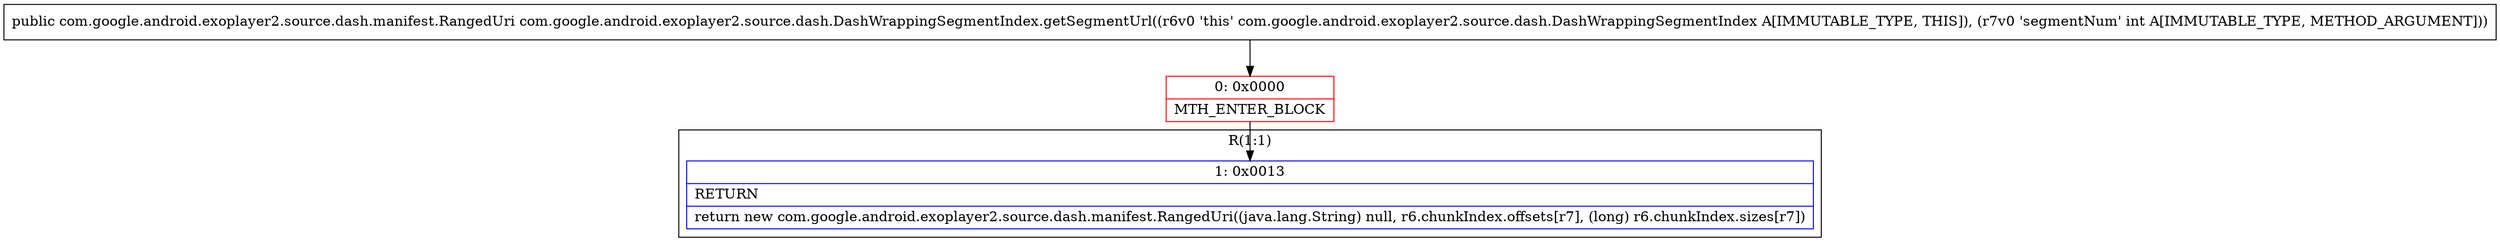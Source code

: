 digraph "CFG forcom.google.android.exoplayer2.source.dash.DashWrappingSegmentIndex.getSegmentUrl(I)Lcom\/google\/android\/exoplayer2\/source\/dash\/manifest\/RangedUri;" {
subgraph cluster_Region_364838137 {
label = "R(1:1)";
node [shape=record,color=blue];
Node_1 [shape=record,label="{1\:\ 0x0013|RETURN\l|return new com.google.android.exoplayer2.source.dash.manifest.RangedUri((java.lang.String) null, r6.chunkIndex.offsets[r7], (long) r6.chunkIndex.sizes[r7])\l}"];
}
Node_0 [shape=record,color=red,label="{0\:\ 0x0000|MTH_ENTER_BLOCK\l}"];
MethodNode[shape=record,label="{public com.google.android.exoplayer2.source.dash.manifest.RangedUri com.google.android.exoplayer2.source.dash.DashWrappingSegmentIndex.getSegmentUrl((r6v0 'this' com.google.android.exoplayer2.source.dash.DashWrappingSegmentIndex A[IMMUTABLE_TYPE, THIS]), (r7v0 'segmentNum' int A[IMMUTABLE_TYPE, METHOD_ARGUMENT])) }"];
MethodNode -> Node_0;
Node_0 -> Node_1;
}


